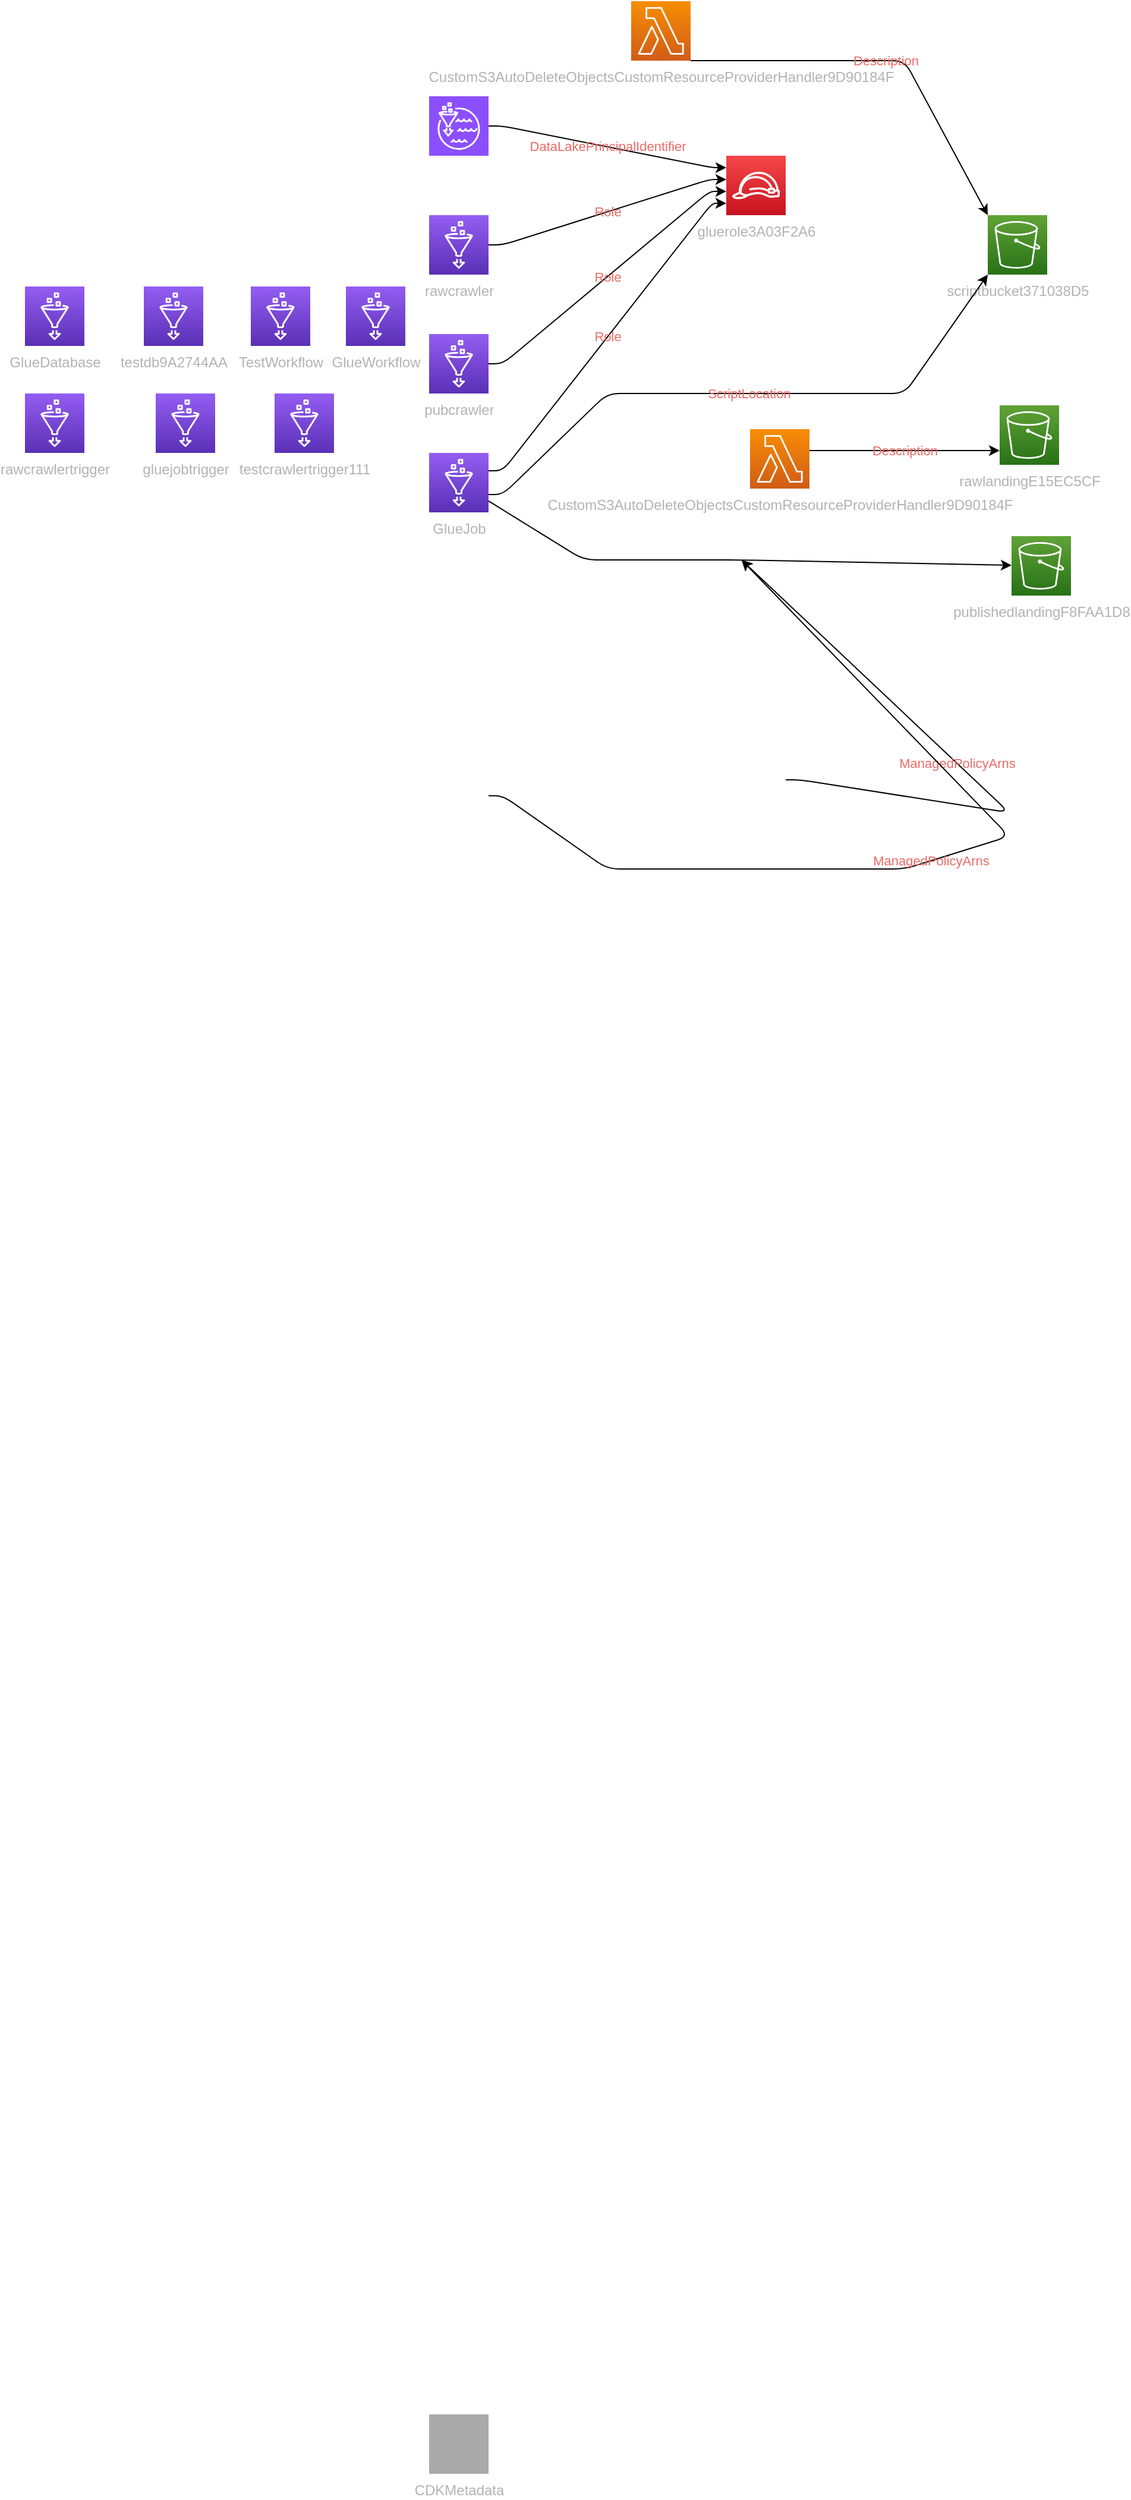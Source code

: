 <mxfile pages="2">
    <diagram id="diagramid" name="Diagram">
        <mxGraphModel dx="2293" dy="632" grid="1" gridSize="10" guides="1" tooltips="1" connect="1" arrows="1" fold="1" page="1" pageScale="1" pageWidth="850" pageHeight="1100" math="0" shadow="0">
            <root>
                <mxCell id="0"/>
                <mxCell id="1" parent="0"/>
                <mxCell id="2" value="rawlandingE15EC5CF" style="outlineConnect=0;fontColor=#B3B3B3;gradientColor=#60A337;gradientDirection=north;fillColor=#277116;strokeColor=#ffffff;dashed=0;verticalLabelPosition=bottom;verticalAlign=top;align=center;html=1;fontSize=12;fontStyle=0;aspect=fixed;shape=mxgraph.aws4.resourceIcon;resIcon=mxgraph.aws4.s3;" parent="1" vertex="1">
                    <mxGeometry x="480" y="760" width="50" height="50" as="geometry"/>
                </mxCell>
                <mxCell id="6" value="CustomS3AutoDeleteObjectsCustomResourceProviderHandler9D90184F" style="outlineConnect=0;fontColor=#B3B3B3;gradientColor=#F78E04;gradientDirection=north;fillColor=#D05C17;strokeColor=#ffffff;dashed=0;verticalLabelPosition=bottom;verticalAlign=top;align=center;html=1;fontSize=12;fontStyle=0;aspect=fixed;shape=mxgraph.aws4.resourceIcon;resIcon=mxgraph.aws4.lambda;" parent="1" vertex="1">
                    <mxGeometry x="270" y="780" width="50" height="50" as="geometry"/>
                </mxCell>
                <mxCell id="7" value="publishedlandingF8FAA1D8" style="outlineConnect=0;fontColor=#B3B3B3;gradientColor=#60A337;gradientDirection=north;fillColor=#277116;strokeColor=#ffffff;dashed=0;verticalLabelPosition=bottom;verticalAlign=top;align=center;html=1;fontSize=12;fontStyle=0;aspect=fixed;shape=mxgraph.aws4.resourceIcon;resIcon=mxgraph.aws4.s3;" parent="1" vertex="1">
                    <mxGeometry x="490" y="870" width="50" height="50" as="geometry"/>
                </mxCell>
                <mxCell id="11" value="scriptbucket371038D5" style="outlineConnect=0;fontColor=#B3B3B3;gradientColor=#60A337;gradientDirection=north;fillColor=#277116;strokeColor=#ffffff;dashed=0;verticalLabelPosition=bottom;verticalAlign=top;align=center;html=1;fontSize=12;fontStyle=0;aspect=fixed;shape=mxgraph.aws4.resourceIcon;resIcon=mxgraph.aws4.s3;" parent="1" vertex="1">
                    <mxGeometry x="470" y="600" width="50" height="50" as="geometry"/>
                </mxCell>
                <mxCell id="15" value="CustomS3AutoDeleteObjectsCustomResourceProviderHandler9D90184F" style="outlineConnect=0;fontColor=#B3B3B3;gradientColor=#F78E04;gradientDirection=north;fillColor=#D05C17;strokeColor=#ffffff;dashed=0;verticalLabelPosition=bottom;verticalAlign=top;align=center;html=1;fontSize=12;fontStyle=0;aspect=fixed;shape=mxgraph.aws4.resourceIcon;resIcon=mxgraph.aws4.lambda;" parent="1" vertex="1">
                    <mxGeometry x="170" y="420" width="50" height="50" as="geometry"/>
                </mxCell>
                <mxCell id="23" value="gluerole3A03F2A6" style="outlineConnect=0;fontColor=#B3B3B3;gradientColor=#F54749;gradientDirection=north;fillColor=#C7131F;strokeColor=#ffffff;dashed=0;verticalLabelPosition=bottom;verticalAlign=top;align=center;html=1;fontSize=12;fontStyle=0;aspect=fixed;shape=mxgraph.aws4.resourceIcon;resIcon=mxgraph.aws4.role;" parent="1" vertex="1">
                    <mxGeometry x="250" y="550" width="50" height="50" as="geometry"/>
                </mxCell>
                <mxCell id="25" value="rawcrawler" style="outlineConnect=0;fontColor=#B3B3B3;gradientColor=#945DF2;gradientDirection=north;fillColor=#5A30B5;strokeColor=#ffffff;dashed=0;verticalLabelPosition=bottom;verticalAlign=top;align=center;html=1;fontSize=12;fontStyle=0;aspect=fixed;shape=mxgraph.aws4.resourceIcon;resIcon=mxgraph.aws4.glue;" parent="1" vertex="1">
                    <mxGeometry y="600" width="50" height="50" as="geometry"/>
                </mxCell>
                <mxCell id="26" value="pubcrawler" style="outlineConnect=0;fontColor=#B3B3B3;gradientColor=#945DF2;gradientDirection=north;fillColor=#5A30B5;strokeColor=#ffffff;dashed=0;verticalLabelPosition=bottom;verticalAlign=top;align=center;html=1;fontSize=12;fontStyle=0;aspect=fixed;shape=mxgraph.aws4.resourceIcon;resIcon=mxgraph.aws4.glue;" parent="1" vertex="1">
                    <mxGeometry y="700" width="50" height="50" as="geometry"/>
                </mxCell>
                <mxCell id="35" style="edgeStyle=none;html=1;" edge="1" parent="1" source="27" target="7">
                    <mxGeometry relative="1" as="geometry">
                        <mxPoint x="25" y="920" as="targetPoint"/>
                        <Array as="points">
                            <mxPoint x="130" y="890"/>
                            <mxPoint x="260" y="890"/>
                        </Array>
                    </mxGeometry>
                </mxCell>
                <mxCell id="27" value="GlueJob" style="outlineConnect=0;fontColor=#B3B3B3;gradientColor=#945DF2;gradientDirection=north;fillColor=#5A30B5;strokeColor=#ffffff;dashed=0;verticalLabelPosition=bottom;verticalAlign=top;align=center;html=1;fontSize=12;fontStyle=0;aspect=fixed;shape=mxgraph.aws4.resourceIcon;resIcon=mxgraph.aws4.glue;" parent="1" vertex="1">
                    <mxGeometry y="800" width="50" height="50" as="geometry"/>
                </mxCell>
                <mxCell id="33" value="CDKMetadata" style="outlineConnect=0;fontColor=#B3B3B3;gradientColor=#aaaaaa;gradientDirection=north;fillColor=#aaaaaa;strokeColor=#ffffff;dashed=0;verticalLabelPosition=bottom;verticalAlign=top;align=center;html=1;fontSize=12;fontStyle=0;aspect=fixed;shape=mxgraph.aws4.resourceIcon;resIcon=mxgraph.aws4.cdk;" parent="1" vertex="1">
                    <mxGeometry y="2450" width="50" height="50" as="geometry"/>
                </mxCell>
                <mxCell id="scriptbucket371038D5|CustomS3AutoDeleteObjectsCustomResourceProviderHandler9D90184F" value="Description" style="edgeStyle=orthogonalEdgeStyle;rounded=1;orthogonalLoop=1;jettySize=auto;html=1;labelBackgroundColor=none;fontColor=#EA6B66;noEdgeStyle=1;orthogonal=1;" parent="1" source="15" target="11" edge="1">
                    <mxGeometry relative="1" as="geometry">
                        <Array as="points">
                            <mxPoint x="400" y="470"/>
                        </Array>
                    </mxGeometry>
                </mxCell>
                <mxCell id="gluerole3A03F2A6|LakeFormationPermissions" value="DataLakePrincipalIdentifier" style="edgeStyle=orthogonalEdgeStyle;rounded=1;orthogonalLoop=1;jettySize=auto;html=1;labelBackgroundColor=none;fontColor=#EA6B66;noEdgeStyle=1;orthogonal=1;" parent="1" target="23" edge="1">
                    <mxGeometry relative="1" as="geometry">
                        <Array as="points">
                            <mxPoint x="62" y="525"/>
                            <mxPoint x="238" y="560"/>
                        </Array>
                        <mxPoint x="50" y="525" as="sourcePoint"/>
                    </mxGeometry>
                </mxCell>
                <mxCell id="gluerole3A03F2A6|rawcrawler" value="Role" style="edgeStyle=orthogonalEdgeStyle;rounded=1;orthogonalLoop=1;jettySize=auto;html=1;labelBackgroundColor=none;fontColor=#EA6B66;noEdgeStyle=1;orthogonal=1;" parent="1" source="25" target="23" edge="1">
                    <mxGeometry relative="1" as="geometry">
                        <Array as="points">
                            <mxPoint x="62" y="625"/>
                            <mxPoint x="236" y="570"/>
                        </Array>
                    </mxGeometry>
                </mxCell>
                <mxCell id="gluerole3A03F2A6|pubcrawler" value="Role" style="edgeStyle=orthogonalEdgeStyle;rounded=1;orthogonalLoop=1;jettySize=auto;html=1;labelBackgroundColor=none;fontColor=#EA6B66;noEdgeStyle=1;orthogonal=1;" parent="1" source="26" target="23" edge="1">
                    <mxGeometry relative="1" as="geometry">
                        <Array as="points">
                            <mxPoint x="62" y="725"/>
                            <mxPoint x="236" y="580"/>
                        </Array>
                    </mxGeometry>
                </mxCell>
                <mxCell id="scriptbucket371038D5|GlueJob" value="ScriptLocation" style="edgeStyle=orthogonalEdgeStyle;rounded=1;orthogonalLoop=1;jettySize=auto;html=1;labelBackgroundColor=none;fontColor=#EA6B66;noEdgeStyle=1;orthogonal=1;" parent="1" source="27" target="11" edge="1">
                    <mxGeometry relative="1" as="geometry">
                        <Array as="points">
                            <mxPoint x="62" y="835"/>
                            <mxPoint x="150" y="750"/>
                            <mxPoint x="400" y="750"/>
                        </Array>
                    </mxGeometry>
                </mxCell>
                <mxCell id="gluerole3A03F2A6|GlueJob" value="Role" style="edgeStyle=orthogonalEdgeStyle;rounded=1;orthogonalLoop=1;jettySize=auto;html=1;labelBackgroundColor=none;fontColor=#EA6B66;noEdgeStyle=1;orthogonal=1;" parent="1" source="27" target="23" edge="1">
                    <mxGeometry relative="1" as="geometry">
                        <Array as="points">
                            <mxPoint x="62" y="815"/>
                            <mxPoint x="238" y="590"/>
                        </Array>
                    </mxGeometry>
                </mxCell>
                <mxCell id="iam  aws&#xa;policy/service-role/awslambdabasicexecutionrole|CustomS3AutoDeleteObjectsCustomResourceProviderRole3B1BD092" value="ManagedPolicyArns" style="edgeStyle=orthogonalEdgeStyle;rounded=1;orthogonalLoop=1;jettySize=auto;html=1;labelBackgroundColor=none;fontColor=#EA6B66;noEdgeStyle=1;orthogonal=1;" parent="1" target="35" edge="1">
                    <mxGeometry relative="1" as="geometry">
                        <Array as="points">
                            <mxPoint x="312" y="1075"/>
                            <mxPoint x="488" y="1102.5"/>
                        </Array>
                        <mxPoint x="300" y="1075" as="sourcePoint"/>
                    </mxGeometry>
                </mxCell>
                <mxCell id="rawlandingE15EC5CF|CustomS3AutoDeleteObjectsCustomResourceProviderHandler9D90184F" value="Description" style="edgeStyle=orthogonalEdgeStyle;rounded=1;orthogonalLoop=1;jettySize=auto;html=1;labelBackgroundColor=none;fontColor=#EA6B66;noEdgeStyle=1;orthogonal=1;" parent="1" source="6" target="2" edge="1">
                    <mxGeometry relative="1" as="geometry">
                        <Array as="points">
                            <mxPoint x="470" y="798"/>
                        </Array>
                    </mxGeometry>
                </mxCell>
                <mxCell id="iam  aws&#xa;policy/service-role/awslambdabasicexecutionrole|GlueStack" value="ManagedPolicyArns" style="edgeStyle=orthogonalEdgeStyle;rounded=1;orthogonalLoop=1;jettySize=auto;html=1;labelBackgroundColor=none;fontColor=#EA6B66;noEdgeStyle=1;orthogonal=1;" parent="1" target="35" edge="1">
                    <mxGeometry relative="1" as="geometry">
                        <Array as="points">
                            <mxPoint x="62" y="1088.333"/>
                            <mxPoint x="150" y="1150"/>
                            <mxPoint x="400" y="1150"/>
                            <mxPoint x="488" y="1122.5"/>
                        </Array>
                        <mxPoint x="50" y="1088.333" as="sourcePoint"/>
                    </mxGeometry>
                </mxCell>
                <mxCell id="CustomS3AutoDeleteObjectsCustomResourceProviderRole3B1BD092|GlueStack" value="AWS&#xa;Role" style="edgeStyle=orthogonalEdgeStyle;rounded=1;orthogonalLoop=1;jettySize=auto;html=1;labelBackgroundColor=none;fontColor=#EA6B66;noEdgeStyle=1;orthogonal=1;" parent="1" target="5" edge="1">
                    <mxGeometry relative="1" as="geometry">
                        <Array as="points">
                            <mxPoint x="64" y="1075"/>
                            <mxPoint x="238" y="1075"/>
                        </Array>
                        <mxPoint x="50" y="1075" as="sourcePoint"/>
                    </mxGeometry>
                </mxCell>
                <mxCell id="21" value="GlueDatabase" style="outlineConnect=0;fontColor=#B3B3B3;gradientColor=#945DF2;gradientDirection=north;fillColor=#5A30B5;strokeColor=#ffffff;dashed=0;verticalLabelPosition=bottom;verticalAlign=top;align=center;html=1;fontSize=12;fontStyle=0;aspect=fixed;shape=mxgraph.aws4.resourceIcon;resIcon=mxgraph.aws4.glue;" parent="1" vertex="1">
                    <mxGeometry x="-340" y="660" width="50" height="50" as="geometry"/>
                </mxCell>
                <mxCell id="22" value="testdb9A2744AA" style="outlineConnect=0;fontColor=#B3B3B3;gradientColor=#945DF2;gradientDirection=north;fillColor=#5A30B5;strokeColor=#ffffff;dashed=0;verticalLabelPosition=bottom;verticalAlign=top;align=center;html=1;fontSize=12;fontStyle=0;aspect=fixed;shape=mxgraph.aws4.resourceIcon;resIcon=mxgraph.aws4.glue;" parent="1" vertex="1">
                    <mxGeometry x="-240" y="660" width="50" height="50" as="geometry"/>
                </mxCell>
                <mxCell id="28" value="GlueWorkflow" style="outlineConnect=0;fontColor=#B3B3B3;gradientColor=#945DF2;gradientDirection=north;fillColor=#5A30B5;strokeColor=#ffffff;dashed=0;verticalLabelPosition=bottom;verticalAlign=top;align=center;html=1;fontSize=12;fontStyle=0;aspect=fixed;shape=mxgraph.aws4.resourceIcon;resIcon=mxgraph.aws4.glue;" parent="1" vertex="1">
                    <mxGeometry x="-70" y="660" width="50" height="50" as="geometry"/>
                </mxCell>
                <mxCell id="29" value="TestWorkflow" style="outlineConnect=0;fontColor=#B3B3B3;gradientColor=#945DF2;gradientDirection=north;fillColor=#5A30B5;strokeColor=#ffffff;dashed=0;verticalLabelPosition=bottom;verticalAlign=top;align=center;html=1;fontSize=12;fontStyle=0;aspect=fixed;shape=mxgraph.aws4.resourceIcon;resIcon=mxgraph.aws4.glue;" parent="1" vertex="1">
                    <mxGeometry x="-150" y="660" width="50" height="50" as="geometry"/>
                </mxCell>
                <mxCell id="30" value="rawcrawlertrigger" style="outlineConnect=0;fontColor=#B3B3B3;gradientColor=#945DF2;gradientDirection=north;fillColor=#5A30B5;strokeColor=#ffffff;dashed=0;verticalLabelPosition=bottom;verticalAlign=top;align=center;html=1;fontSize=12;fontStyle=0;aspect=fixed;shape=mxgraph.aws4.resourceIcon;resIcon=mxgraph.aws4.glue;" parent="1" vertex="1">
                    <mxGeometry x="-340" y="750" width="50" height="50" as="geometry"/>
                </mxCell>
                <mxCell id="31" value="gluejobtrigger" style="outlineConnect=0;fontColor=#B3B3B3;gradientColor=#945DF2;gradientDirection=north;fillColor=#5A30B5;strokeColor=#ffffff;dashed=0;verticalLabelPosition=bottom;verticalAlign=top;align=center;html=1;fontSize=12;fontStyle=0;aspect=fixed;shape=mxgraph.aws4.resourceIcon;resIcon=mxgraph.aws4.glue;" parent="1" vertex="1">
                    <mxGeometry x="-230" y="750" width="50" height="50" as="geometry"/>
                </mxCell>
                <mxCell id="32" value="testcrawlertrigger111" style="outlineConnect=0;fontColor=#B3B3B3;gradientColor=#945DF2;gradientDirection=north;fillColor=#5A30B5;strokeColor=#ffffff;dashed=0;verticalLabelPosition=bottom;verticalAlign=top;align=center;html=1;fontSize=12;fontStyle=0;aspect=fixed;shape=mxgraph.aws4.resourceIcon;resIcon=mxgraph.aws4.glue;" parent="1" vertex="1">
                    <mxGeometry x="-130" y="750" width="50" height="50" as="geometry"/>
                </mxCell>
                <mxCell id="36" value="" style="sketch=0;points=[[0,0,0],[0.25,0,0],[0.5,0,0],[0.75,0,0],[1,0,0],[0,1,0],[0.25,1,0],[0.5,1,0],[0.75,1,0],[1,1,0],[0,0.25,0],[0,0.5,0],[0,0.75,0],[1,0.25,0],[1,0.5,0],[1,0.75,0]];outlineConnect=0;fontColor=#232F3E;fillColor=#8C4FFF;strokeColor=#ffffff;dashed=0;verticalLabelPosition=bottom;verticalAlign=top;align=center;html=1;fontSize=12;fontStyle=0;aspect=fixed;shape=mxgraph.aws4.resourceIcon;resIcon=mxgraph.aws4.lake_formation;" vertex="1" parent="1">
                    <mxGeometry y="500" width="50" height="50" as="geometry"/>
                </mxCell>
            </root>
        </mxGraphModel>
    </diagram>
</mxfile>